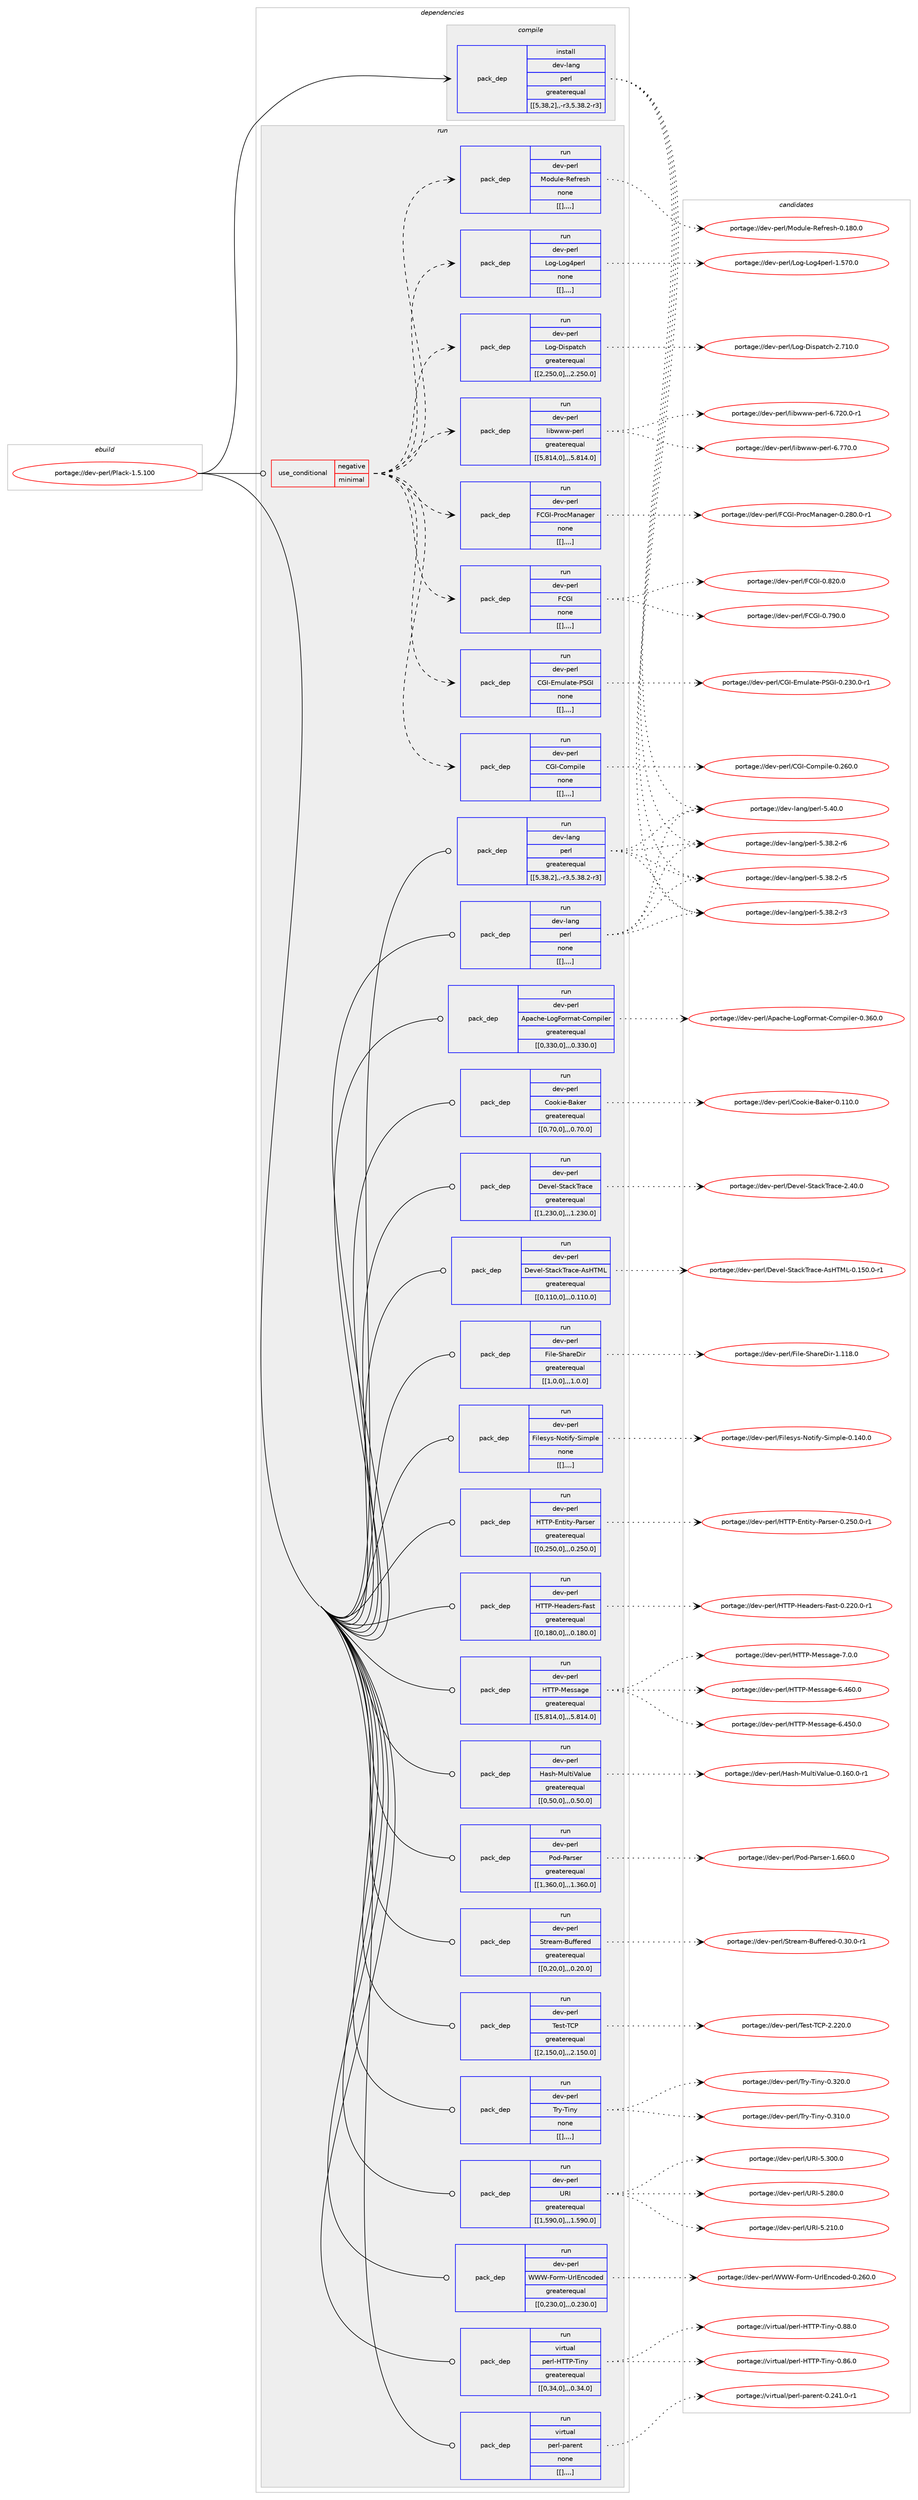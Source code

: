 digraph prolog {

# *************
# Graph options
# *************

newrank=true;
concentrate=true;
compound=true;
graph [rankdir=LR,fontname=Helvetica,fontsize=10,ranksep=1.5];#, ranksep=2.5, nodesep=0.2];
edge  [arrowhead=vee];
node  [fontname=Helvetica,fontsize=10];

# **********
# The ebuild
# **********

subgraph cluster_leftcol {
color=gray;
label=<<i>ebuild</i>>;
id [label="portage://dev-perl/Plack-1.5.100", color=red, width=4, href="../dev-perl/Plack-1.5.100.svg"];
}

# ****************
# The dependencies
# ****************

subgraph cluster_midcol {
color=gray;
label=<<i>dependencies</i>>;
subgraph cluster_compile {
fillcolor="#eeeeee";
style=filled;
label=<<i>compile</i>>;
subgraph pack106998 {
dependency140217 [label=<<TABLE BORDER="0" CELLBORDER="1" CELLSPACING="0" CELLPADDING="4" WIDTH="220"><TR><TD ROWSPAN="6" CELLPADDING="30">pack_dep</TD></TR><TR><TD WIDTH="110">install</TD></TR><TR><TD>dev-lang</TD></TR><TR><TD>perl</TD></TR><TR><TD>greaterequal</TD></TR><TR><TD>[[5,38,2],,-r3,5.38.2-r3]</TD></TR></TABLE>>, shape=none, color=blue];
}
id:e -> dependency140217:w [weight=20,style="solid",arrowhead="vee"];
}
subgraph cluster_compileandrun {
fillcolor="#eeeeee";
style=filled;
label=<<i>compile and run</i>>;
}
subgraph cluster_run {
fillcolor="#eeeeee";
style=filled;
label=<<i>run</i>>;
subgraph cond31918 {
dependency140254 [label=<<TABLE BORDER="0" CELLBORDER="1" CELLSPACING="0" CELLPADDING="4"><TR><TD ROWSPAN="3" CELLPADDING="10">use_conditional</TD></TR><TR><TD>negative</TD></TR><TR><TD>minimal</TD></TR></TABLE>>, shape=none, color=red];
subgraph pack107084 {
dependency140336 [label=<<TABLE BORDER="0" CELLBORDER="1" CELLSPACING="0" CELLPADDING="4" WIDTH="220"><TR><TD ROWSPAN="6" CELLPADDING="30">pack_dep</TD></TR><TR><TD WIDTH="110">run</TD></TR><TR><TD>dev-perl</TD></TR><TR><TD>CGI-Compile</TD></TR><TR><TD>none</TD></TR><TR><TD>[[],,,,]</TD></TR></TABLE>>, shape=none, color=blue];
}
dependency140254:e -> dependency140336:w [weight=20,style="dashed",arrowhead="vee"];
subgraph pack107145 {
dependency140358 [label=<<TABLE BORDER="0" CELLBORDER="1" CELLSPACING="0" CELLPADDING="4" WIDTH="220"><TR><TD ROWSPAN="6" CELLPADDING="30">pack_dep</TD></TR><TR><TD WIDTH="110">run</TD></TR><TR><TD>dev-perl</TD></TR><TR><TD>CGI-Emulate-PSGI</TD></TR><TR><TD>none</TD></TR><TR><TD>[[],,,,]</TD></TR></TABLE>>, shape=none, color=blue];
}
dependency140254:e -> dependency140358:w [weight=20,style="dashed",arrowhead="vee"];
subgraph pack107153 {
dependency140361 [label=<<TABLE BORDER="0" CELLBORDER="1" CELLSPACING="0" CELLPADDING="4" WIDTH="220"><TR><TD ROWSPAN="6" CELLPADDING="30">pack_dep</TD></TR><TR><TD WIDTH="110">run</TD></TR><TR><TD>dev-perl</TD></TR><TR><TD>FCGI</TD></TR><TR><TD>none</TD></TR><TR><TD>[[],,,,]</TD></TR></TABLE>>, shape=none, color=blue];
}
dependency140254:e -> dependency140361:w [weight=20,style="dashed",arrowhead="vee"];
subgraph pack107157 {
dependency140379 [label=<<TABLE BORDER="0" CELLBORDER="1" CELLSPACING="0" CELLPADDING="4" WIDTH="220"><TR><TD ROWSPAN="6" CELLPADDING="30">pack_dep</TD></TR><TR><TD WIDTH="110">run</TD></TR><TR><TD>dev-perl</TD></TR><TR><TD>FCGI-ProcManager</TD></TR><TR><TD>none</TD></TR><TR><TD>[[],,,,]</TD></TR></TABLE>>, shape=none, color=blue];
}
dependency140254:e -> dependency140379:w [weight=20,style="dashed",arrowhead="vee"];
subgraph pack107210 {
dependency140496 [label=<<TABLE BORDER="0" CELLBORDER="1" CELLSPACING="0" CELLPADDING="4" WIDTH="220"><TR><TD ROWSPAN="6" CELLPADDING="30">pack_dep</TD></TR><TR><TD WIDTH="110">run</TD></TR><TR><TD>dev-perl</TD></TR><TR><TD>libwww-perl</TD></TR><TR><TD>greaterequal</TD></TR><TR><TD>[[5,814,0],,,5.814.0]</TD></TR></TABLE>>, shape=none, color=blue];
}
dependency140254:e -> dependency140496:w [weight=20,style="dashed",arrowhead="vee"];
subgraph pack107288 {
dependency140498 [label=<<TABLE BORDER="0" CELLBORDER="1" CELLSPACING="0" CELLPADDING="4" WIDTH="220"><TR><TD ROWSPAN="6" CELLPADDING="30">pack_dep</TD></TR><TR><TD WIDTH="110">run</TD></TR><TR><TD>dev-perl</TD></TR><TR><TD>Log-Dispatch</TD></TR><TR><TD>greaterequal</TD></TR><TR><TD>[[2,250,0],,,2.250.0]</TD></TR></TABLE>>, shape=none, color=blue];
}
dependency140254:e -> dependency140498:w [weight=20,style="dashed",arrowhead="vee"];
subgraph pack107290 {
dependency140503 [label=<<TABLE BORDER="0" CELLBORDER="1" CELLSPACING="0" CELLPADDING="4" WIDTH="220"><TR><TD ROWSPAN="6" CELLPADDING="30">pack_dep</TD></TR><TR><TD WIDTH="110">run</TD></TR><TR><TD>dev-perl</TD></TR><TR><TD>Log-Log4perl</TD></TR><TR><TD>none</TD></TR><TR><TD>[[],,,,]</TD></TR></TABLE>>, shape=none, color=blue];
}
dependency140254:e -> dependency140503:w [weight=20,style="dashed",arrowhead="vee"];
subgraph pack107294 {
dependency140508 [label=<<TABLE BORDER="0" CELLBORDER="1" CELLSPACING="0" CELLPADDING="4" WIDTH="220"><TR><TD ROWSPAN="6" CELLPADDING="30">pack_dep</TD></TR><TR><TD WIDTH="110">run</TD></TR><TR><TD>dev-perl</TD></TR><TR><TD>Module-Refresh</TD></TR><TR><TD>none</TD></TR><TR><TD>[[],,,,]</TD></TR></TABLE>>, shape=none, color=blue];
}
dependency140254:e -> dependency140508:w [weight=20,style="dashed",arrowhead="vee"];
}
id:e -> dependency140254:w [weight=20,style="solid",arrowhead="odot"];
subgraph pack107357 {
dependency140570 [label=<<TABLE BORDER="0" CELLBORDER="1" CELLSPACING="0" CELLPADDING="4" WIDTH="220"><TR><TD ROWSPAN="6" CELLPADDING="30">pack_dep</TD></TR><TR><TD WIDTH="110">run</TD></TR><TR><TD>dev-lang</TD></TR><TR><TD>perl</TD></TR><TR><TD>greaterequal</TD></TR><TR><TD>[[5,38,2],,-r3,5.38.2-r3]</TD></TR></TABLE>>, shape=none, color=blue];
}
id:e -> dependency140570:w [weight=20,style="solid",arrowhead="odot"];
subgraph pack107409 {
dependency140714 [label=<<TABLE BORDER="0" CELLBORDER="1" CELLSPACING="0" CELLPADDING="4" WIDTH="220"><TR><TD ROWSPAN="6" CELLPADDING="30">pack_dep</TD></TR><TR><TD WIDTH="110">run</TD></TR><TR><TD>dev-lang</TD></TR><TR><TD>perl</TD></TR><TR><TD>none</TD></TR><TR><TD>[[],,,,]</TD></TR></TABLE>>, shape=none, color=blue];
}
id:e -> dependency140714:w [weight=20,style="solid",arrowhead="odot"];
subgraph pack107498 {
dependency140731 [label=<<TABLE BORDER="0" CELLBORDER="1" CELLSPACING="0" CELLPADDING="4" WIDTH="220"><TR><TD ROWSPAN="6" CELLPADDING="30">pack_dep</TD></TR><TR><TD WIDTH="110">run</TD></TR><TR><TD>dev-perl</TD></TR><TR><TD>Apache-LogFormat-Compiler</TD></TR><TR><TD>greaterequal</TD></TR><TR><TD>[[0,330,0],,,0.330.0]</TD></TR></TABLE>>, shape=none, color=blue];
}
id:e -> dependency140731:w [weight=20,style="solid",arrowhead="odot"];
subgraph pack107519 {
dependency140734 [label=<<TABLE BORDER="0" CELLBORDER="1" CELLSPACING="0" CELLPADDING="4" WIDTH="220"><TR><TD ROWSPAN="6" CELLPADDING="30">pack_dep</TD></TR><TR><TD WIDTH="110">run</TD></TR><TR><TD>dev-perl</TD></TR><TR><TD>Cookie-Baker</TD></TR><TR><TD>greaterequal</TD></TR><TR><TD>[[0,70,0],,,0.70.0]</TD></TR></TABLE>>, shape=none, color=blue];
}
id:e -> dependency140734:w [weight=20,style="solid",arrowhead="odot"];
subgraph pack107522 {
dependency140738 [label=<<TABLE BORDER="0" CELLBORDER="1" CELLSPACING="0" CELLPADDING="4" WIDTH="220"><TR><TD ROWSPAN="6" CELLPADDING="30">pack_dep</TD></TR><TR><TD WIDTH="110">run</TD></TR><TR><TD>dev-perl</TD></TR><TR><TD>Devel-StackTrace</TD></TR><TR><TD>greaterequal</TD></TR><TR><TD>[[1,230,0],,,1.230.0]</TD></TR></TABLE>>, shape=none, color=blue];
}
id:e -> dependency140738:w [weight=20,style="solid",arrowhead="odot"];
subgraph pack107528 {
dependency140748 [label=<<TABLE BORDER="0" CELLBORDER="1" CELLSPACING="0" CELLPADDING="4" WIDTH="220"><TR><TD ROWSPAN="6" CELLPADDING="30">pack_dep</TD></TR><TR><TD WIDTH="110">run</TD></TR><TR><TD>dev-perl</TD></TR><TR><TD>Devel-StackTrace-AsHTML</TD></TR><TR><TD>greaterequal</TD></TR><TR><TD>[[0,110,0],,,0.110.0]</TD></TR></TABLE>>, shape=none, color=blue];
}
id:e -> dependency140748:w [weight=20,style="solid",arrowhead="odot"];
subgraph pack107549 {
dependency140784 [label=<<TABLE BORDER="0" CELLBORDER="1" CELLSPACING="0" CELLPADDING="4" WIDTH="220"><TR><TD ROWSPAN="6" CELLPADDING="30">pack_dep</TD></TR><TR><TD WIDTH="110">run</TD></TR><TR><TD>dev-perl</TD></TR><TR><TD>File-ShareDir</TD></TR><TR><TD>greaterequal</TD></TR><TR><TD>[[1,0,0],,,1.0.0]</TD></TR></TABLE>>, shape=none, color=blue];
}
id:e -> dependency140784:w [weight=20,style="solid",arrowhead="odot"];
subgraph pack107642 {
dependency140881 [label=<<TABLE BORDER="0" CELLBORDER="1" CELLSPACING="0" CELLPADDING="4" WIDTH="220"><TR><TD ROWSPAN="6" CELLPADDING="30">pack_dep</TD></TR><TR><TD WIDTH="110">run</TD></TR><TR><TD>dev-perl</TD></TR><TR><TD>Filesys-Notify-Simple</TD></TR><TR><TD>none</TD></TR><TR><TD>[[],,,,]</TD></TR></TABLE>>, shape=none, color=blue];
}
id:e -> dependency140881:w [weight=20,style="solid",arrowhead="odot"];
subgraph pack107666 {
dependency140904 [label=<<TABLE BORDER="0" CELLBORDER="1" CELLSPACING="0" CELLPADDING="4" WIDTH="220"><TR><TD ROWSPAN="6" CELLPADDING="30">pack_dep</TD></TR><TR><TD WIDTH="110">run</TD></TR><TR><TD>dev-perl</TD></TR><TR><TD>HTTP-Entity-Parser</TD></TR><TR><TD>greaterequal</TD></TR><TR><TD>[[0,250,0],,,0.250.0]</TD></TR></TABLE>>, shape=none, color=blue];
}
id:e -> dependency140904:w [weight=20,style="solid",arrowhead="odot"];
subgraph pack107685 {
dependency140908 [label=<<TABLE BORDER="0" CELLBORDER="1" CELLSPACING="0" CELLPADDING="4" WIDTH="220"><TR><TD ROWSPAN="6" CELLPADDING="30">pack_dep</TD></TR><TR><TD WIDTH="110">run</TD></TR><TR><TD>dev-perl</TD></TR><TR><TD>HTTP-Headers-Fast</TD></TR><TR><TD>greaterequal</TD></TR><TR><TD>[[0,180,0],,,0.180.0]</TD></TR></TABLE>>, shape=none, color=blue];
}
id:e -> dependency140908:w [weight=20,style="solid",arrowhead="odot"];
subgraph pack107692 {
dependency140928 [label=<<TABLE BORDER="0" CELLBORDER="1" CELLSPACING="0" CELLPADDING="4" WIDTH="220"><TR><TD ROWSPAN="6" CELLPADDING="30">pack_dep</TD></TR><TR><TD WIDTH="110">run</TD></TR><TR><TD>dev-perl</TD></TR><TR><TD>HTTP-Message</TD></TR><TR><TD>greaterequal</TD></TR><TR><TD>[[5,814,0],,,5.814.0]</TD></TR></TABLE>>, shape=none, color=blue];
}
id:e -> dependency140928:w [weight=20,style="solid",arrowhead="odot"];
subgraph pack107723 {
dependency140946 [label=<<TABLE BORDER="0" CELLBORDER="1" CELLSPACING="0" CELLPADDING="4" WIDTH="220"><TR><TD ROWSPAN="6" CELLPADDING="30">pack_dep</TD></TR><TR><TD WIDTH="110">run</TD></TR><TR><TD>dev-perl</TD></TR><TR><TD>Hash-MultiValue</TD></TR><TR><TD>greaterequal</TD></TR><TR><TD>[[0,50,0],,,0.50.0]</TD></TR></TABLE>>, shape=none, color=blue];
}
id:e -> dependency140946:w [weight=20,style="solid",arrowhead="odot"];
subgraph pack107744 {
dependency141004 [label=<<TABLE BORDER="0" CELLBORDER="1" CELLSPACING="0" CELLPADDING="4" WIDTH="220"><TR><TD ROWSPAN="6" CELLPADDING="30">pack_dep</TD></TR><TR><TD WIDTH="110">run</TD></TR><TR><TD>dev-perl</TD></TR><TR><TD>Pod-Parser</TD></TR><TR><TD>greaterequal</TD></TR><TR><TD>[[1,360,0],,,1.360.0]</TD></TR></TABLE>>, shape=none, color=blue];
}
id:e -> dependency141004:w [weight=20,style="solid",arrowhead="odot"];
subgraph pack107814 {
dependency141039 [label=<<TABLE BORDER="0" CELLBORDER="1" CELLSPACING="0" CELLPADDING="4" WIDTH="220"><TR><TD ROWSPAN="6" CELLPADDING="30">pack_dep</TD></TR><TR><TD WIDTH="110">run</TD></TR><TR><TD>dev-perl</TD></TR><TR><TD>Stream-Buffered</TD></TR><TR><TD>greaterequal</TD></TR><TR><TD>[[0,20,0],,,0.20.0]</TD></TR></TABLE>>, shape=none, color=blue];
}
id:e -> dependency141039:w [weight=20,style="solid",arrowhead="odot"];
subgraph pack107836 {
dependency141063 [label=<<TABLE BORDER="0" CELLBORDER="1" CELLSPACING="0" CELLPADDING="4" WIDTH="220"><TR><TD ROWSPAN="6" CELLPADDING="30">pack_dep</TD></TR><TR><TD WIDTH="110">run</TD></TR><TR><TD>dev-perl</TD></TR><TR><TD>Test-TCP</TD></TR><TR><TD>greaterequal</TD></TR><TR><TD>[[2,150,0],,,2.150.0]</TD></TR></TABLE>>, shape=none, color=blue];
}
id:e -> dependency141063:w [weight=20,style="solid",arrowhead="odot"];
subgraph pack107843 {
dependency141108 [label=<<TABLE BORDER="0" CELLBORDER="1" CELLSPACING="0" CELLPADDING="4" WIDTH="220"><TR><TD ROWSPAN="6" CELLPADDING="30">pack_dep</TD></TR><TR><TD WIDTH="110">run</TD></TR><TR><TD>dev-perl</TD></TR><TR><TD>Try-Tiny</TD></TR><TR><TD>none</TD></TR><TR><TD>[[],,,,]</TD></TR></TABLE>>, shape=none, color=blue];
}
id:e -> dependency141108:w [weight=20,style="solid",arrowhead="odot"];
subgraph pack107883 {
dependency141134 [label=<<TABLE BORDER="0" CELLBORDER="1" CELLSPACING="0" CELLPADDING="4" WIDTH="220"><TR><TD ROWSPAN="6" CELLPADDING="30">pack_dep</TD></TR><TR><TD WIDTH="110">run</TD></TR><TR><TD>dev-perl</TD></TR><TR><TD>URI</TD></TR><TR><TD>greaterequal</TD></TR><TR><TD>[[1,590,0],,,1.590.0]</TD></TR></TABLE>>, shape=none, color=blue];
}
id:e -> dependency141134:w [weight=20,style="solid",arrowhead="odot"];
subgraph pack107927 {
dependency141153 [label=<<TABLE BORDER="0" CELLBORDER="1" CELLSPACING="0" CELLPADDING="4" WIDTH="220"><TR><TD ROWSPAN="6" CELLPADDING="30">pack_dep</TD></TR><TR><TD WIDTH="110">run</TD></TR><TR><TD>dev-perl</TD></TR><TR><TD>WWW-Form-UrlEncoded</TD></TR><TR><TD>greaterequal</TD></TR><TR><TD>[[0,230,0],,,0.230.0]</TD></TR></TABLE>>, shape=none, color=blue];
}
id:e -> dependency141153:w [weight=20,style="solid",arrowhead="odot"];
subgraph pack107943 {
dependency141192 [label=<<TABLE BORDER="0" CELLBORDER="1" CELLSPACING="0" CELLPADDING="4" WIDTH="220"><TR><TD ROWSPAN="6" CELLPADDING="30">pack_dep</TD></TR><TR><TD WIDTH="110">run</TD></TR><TR><TD>virtual</TD></TR><TR><TD>perl-HTTP-Tiny</TD></TR><TR><TD>greaterequal</TD></TR><TR><TD>[[0,34,0],,,0.34.0]</TD></TR></TABLE>>, shape=none, color=blue];
}
id:e -> dependency141192:w [weight=20,style="solid",arrowhead="odot"];
subgraph pack107959 {
dependency141207 [label=<<TABLE BORDER="0" CELLBORDER="1" CELLSPACING="0" CELLPADDING="4" WIDTH="220"><TR><TD ROWSPAN="6" CELLPADDING="30">pack_dep</TD></TR><TR><TD WIDTH="110">run</TD></TR><TR><TD>virtual</TD></TR><TR><TD>perl-parent</TD></TR><TR><TD>none</TD></TR><TR><TD>[[],,,,]</TD></TR></TABLE>>, shape=none, color=blue];
}
id:e -> dependency141207:w [weight=20,style="solid",arrowhead="odot"];
}
}

# **************
# The candidates
# **************

subgraph cluster_choices {
rank=same;
color=gray;
label=<<i>candidates</i>>;

subgraph choice107425 {
color=black;
nodesep=1;
choice10010111845108971101034711210111410845534652484648 [label="portage://dev-lang/perl-5.40.0", color=red, width=4,href="../dev-lang/perl-5.40.0.svg"];
choice100101118451089711010347112101114108455346515646504511454 [label="portage://dev-lang/perl-5.38.2-r6", color=red, width=4,href="../dev-lang/perl-5.38.2-r6.svg"];
choice100101118451089711010347112101114108455346515646504511453 [label="portage://dev-lang/perl-5.38.2-r5", color=red, width=4,href="../dev-lang/perl-5.38.2-r5.svg"];
choice100101118451089711010347112101114108455346515646504511451 [label="portage://dev-lang/perl-5.38.2-r3", color=red, width=4,href="../dev-lang/perl-5.38.2-r3.svg"];
dependency140217:e -> choice10010111845108971101034711210111410845534652484648:w [style=dotted,weight="100"];
dependency140217:e -> choice100101118451089711010347112101114108455346515646504511454:w [style=dotted,weight="100"];
dependency140217:e -> choice100101118451089711010347112101114108455346515646504511453:w [style=dotted,weight="100"];
dependency140217:e -> choice100101118451089711010347112101114108455346515646504511451:w [style=dotted,weight="100"];
}
subgraph choice107431 {
color=black;
nodesep=1;
choice100101118451121011141084767717345671111091121051081014548465054484648 [label="portage://dev-perl/CGI-Compile-0.260.0", color=red, width=4,href="../dev-perl/CGI-Compile-0.260.0.svg"];
dependency140336:e -> choice100101118451121011141084767717345671111091121051081014548465054484648:w [style=dotted,weight="100"];
}
subgraph choice107433 {
color=black;
nodesep=1;
choice1001011184511210111410847677173456910911710897116101458083717345484650514846484511449 [label="portage://dev-perl/CGI-Emulate-PSGI-0.230.0-r1", color=red, width=4,href="../dev-perl/CGI-Emulate-PSGI-0.230.0-r1.svg"];
dependency140358:e -> choice1001011184511210111410847677173456910911710897116101458083717345484650514846484511449:w [style=dotted,weight="100"];
}
subgraph choice107438 {
color=black;
nodesep=1;
choice1001011184511210111410847706771734548465650484648 [label="portage://dev-perl/FCGI-0.820.0", color=red, width=4,href="../dev-perl/FCGI-0.820.0.svg"];
choice1001011184511210111410847706771734548465557484648 [label="portage://dev-perl/FCGI-0.790.0", color=red, width=4,href="../dev-perl/FCGI-0.790.0.svg"];
dependency140361:e -> choice1001011184511210111410847706771734548465650484648:w [style=dotted,weight="100"];
dependency140361:e -> choice1001011184511210111410847706771734548465557484648:w [style=dotted,weight="100"];
}
subgraph choice107442 {
color=black;
nodesep=1;
choice10010111845112101114108477067717345801141119977971109710310111445484650564846484511449 [label="portage://dev-perl/FCGI-ProcManager-0.280.0-r1", color=red, width=4,href="../dev-perl/FCGI-ProcManager-0.280.0-r1.svg"];
dependency140379:e -> choice10010111845112101114108477067717345801141119977971109710310111445484650564846484511449:w [style=dotted,weight="100"];
}
subgraph choice107444 {
color=black;
nodesep=1;
choice100101118451121011141084710810598119119119451121011141084554465555484648 [label="portage://dev-perl/libwww-perl-6.770.0", color=red, width=4,href="../dev-perl/libwww-perl-6.770.0.svg"];
choice1001011184511210111410847108105981191191194511210111410845544655504846484511449 [label="portage://dev-perl/libwww-perl-6.720.0-r1", color=red, width=4,href="../dev-perl/libwww-perl-6.720.0-r1.svg"];
dependency140496:e -> choice100101118451121011141084710810598119119119451121011141084554465555484648:w [style=dotted,weight="100"];
dependency140496:e -> choice1001011184511210111410847108105981191191194511210111410845544655504846484511449:w [style=dotted,weight="100"];
}
subgraph choice107449 {
color=black;
nodesep=1;
choice100101118451121011141084776111103456810511511297116991044550465549484648 [label="portage://dev-perl/Log-Dispatch-2.710.0", color=red, width=4,href="../dev-perl/Log-Dispatch-2.710.0.svg"];
dependency140498:e -> choice100101118451121011141084776111103456810511511297116991044550465549484648:w [style=dotted,weight="100"];
}
subgraph choice107462 {
color=black;
nodesep=1;
choice1001011184511210111410847761111034576111103521121011141084549465355484648 [label="portage://dev-perl/Log-Log4perl-1.570.0", color=red, width=4,href="../dev-perl/Log-Log4perl-1.570.0.svg"];
dependency140503:e -> choice1001011184511210111410847761111034576111103521121011141084549465355484648:w [style=dotted,weight="100"];
}
subgraph choice107522 {
color=black;
nodesep=1;
choice10010111845112101114108477711110011710810145821011021141011151044548464956484648 [label="portage://dev-perl/Module-Refresh-0.180.0", color=red, width=4,href="../dev-perl/Module-Refresh-0.180.0.svg"];
dependency140508:e -> choice10010111845112101114108477711110011710810145821011021141011151044548464956484648:w [style=dotted,weight="100"];
}
subgraph choice107524 {
color=black;
nodesep=1;
choice10010111845108971101034711210111410845534652484648 [label="portage://dev-lang/perl-5.40.0", color=red, width=4,href="../dev-lang/perl-5.40.0.svg"];
choice100101118451089711010347112101114108455346515646504511454 [label="portage://dev-lang/perl-5.38.2-r6", color=red, width=4,href="../dev-lang/perl-5.38.2-r6.svg"];
choice100101118451089711010347112101114108455346515646504511453 [label="portage://dev-lang/perl-5.38.2-r5", color=red, width=4,href="../dev-lang/perl-5.38.2-r5.svg"];
choice100101118451089711010347112101114108455346515646504511451 [label="portage://dev-lang/perl-5.38.2-r3", color=red, width=4,href="../dev-lang/perl-5.38.2-r3.svg"];
dependency140570:e -> choice10010111845108971101034711210111410845534652484648:w [style=dotted,weight="100"];
dependency140570:e -> choice100101118451089711010347112101114108455346515646504511454:w [style=dotted,weight="100"];
dependency140570:e -> choice100101118451089711010347112101114108455346515646504511453:w [style=dotted,weight="100"];
dependency140570:e -> choice100101118451089711010347112101114108455346515646504511451:w [style=dotted,weight="100"];
}
subgraph choice107541 {
color=black;
nodesep=1;
choice10010111845108971101034711210111410845534652484648 [label="portage://dev-lang/perl-5.40.0", color=red, width=4,href="../dev-lang/perl-5.40.0.svg"];
choice100101118451089711010347112101114108455346515646504511454 [label="portage://dev-lang/perl-5.38.2-r6", color=red, width=4,href="../dev-lang/perl-5.38.2-r6.svg"];
choice100101118451089711010347112101114108455346515646504511453 [label="portage://dev-lang/perl-5.38.2-r5", color=red, width=4,href="../dev-lang/perl-5.38.2-r5.svg"];
choice100101118451089711010347112101114108455346515646504511451 [label="portage://dev-lang/perl-5.38.2-r3", color=red, width=4,href="../dev-lang/perl-5.38.2-r3.svg"];
dependency140714:e -> choice10010111845108971101034711210111410845534652484648:w [style=dotted,weight="100"];
dependency140714:e -> choice100101118451089711010347112101114108455346515646504511454:w [style=dotted,weight="100"];
dependency140714:e -> choice100101118451089711010347112101114108455346515646504511453:w [style=dotted,weight="100"];
dependency140714:e -> choice100101118451089711010347112101114108455346515646504511451:w [style=dotted,weight="100"];
}
subgraph choice107551 {
color=black;
nodesep=1;
choice10010111845112101114108476511297991041014576111103701111141099711645671111091121051081011144548465154484648 [label="portage://dev-perl/Apache-LogFormat-Compiler-0.360.0", color=red, width=4,href="../dev-perl/Apache-LogFormat-Compiler-0.360.0.svg"];
dependency140731:e -> choice10010111845112101114108476511297991041014576111103701111141099711645671111091121051081011144548465154484648:w [style=dotted,weight="100"];
}
subgraph choice107553 {
color=black;
nodesep=1;
choice1001011184511210111410847671111111071051014566971071011144548464949484648 [label="portage://dev-perl/Cookie-Baker-0.110.0", color=red, width=4,href="../dev-perl/Cookie-Baker-0.110.0.svg"];
dependency140734:e -> choice1001011184511210111410847671111111071051014566971071011144548464949484648:w [style=dotted,weight="100"];
}
subgraph choice107603 {
color=black;
nodesep=1;
choice1001011184511210111410847681011181011084583116979910784114979910145504652484648 [label="portage://dev-perl/Devel-StackTrace-2.40.0", color=red, width=4,href="../dev-perl/Devel-StackTrace-2.40.0.svg"];
dependency140738:e -> choice1001011184511210111410847681011181011084583116979910784114979910145504652484648:w [style=dotted,weight="100"];
}
subgraph choice107652 {
color=black;
nodesep=1;
choice1001011184511210111410847681011181011084583116979910784114979910145651157284777645484649534846484511449 [label="portage://dev-perl/Devel-StackTrace-AsHTML-0.150.0-r1", color=red, width=4,href="../dev-perl/Devel-StackTrace-AsHTML-0.150.0-r1.svg"];
dependency140748:e -> choice1001011184511210111410847681011181011084583116979910784114979910145651157284777645484649534846484511449:w [style=dotted,weight="100"];
}
subgraph choice107747 {
color=black;
nodesep=1;
choice100101118451121011141084770105108101458310497114101681051144549464949564648 [label="portage://dev-perl/File-ShareDir-1.118.0", color=red, width=4,href="../dev-perl/File-ShareDir-1.118.0.svg"];
dependency140784:e -> choice100101118451121011141084770105108101458310497114101681051144549464949564648:w [style=dotted,weight="100"];
}
subgraph choice107751 {
color=black;
nodesep=1;
choice100101118451121011141084770105108101115121115457811111610510212145831051091121081014548464952484648 [label="portage://dev-perl/Filesys-Notify-Simple-0.140.0", color=red, width=4,href="../dev-perl/Filesys-Notify-Simple-0.140.0.svg"];
dependency140881:e -> choice100101118451121011141084770105108101115121115457811111610510212145831051091121081014548464952484648:w [style=dotted,weight="100"];
}
subgraph choice107755 {
color=black;
nodesep=1;
choice100101118451121011141084772848480456911011610511612145809711411510111445484650534846484511449 [label="portage://dev-perl/HTTP-Entity-Parser-0.250.0-r1", color=red, width=4,href="../dev-perl/HTTP-Entity-Parser-0.250.0-r1.svg"];
dependency140904:e -> choice100101118451121011141084772848480456911011610511612145809711411510111445484650534846484511449:w [style=dotted,weight="100"];
}
subgraph choice107758 {
color=black;
nodesep=1;
choice10010111845112101114108477284848045721019710010111411545709711511645484650504846484511449 [label="portage://dev-perl/HTTP-Headers-Fast-0.220.0-r1", color=red, width=4,href="../dev-perl/HTTP-Headers-Fast-0.220.0-r1.svg"];
dependency140908:e -> choice10010111845112101114108477284848045721019710010111411545709711511645484650504846484511449:w [style=dotted,weight="100"];
}
subgraph choice107765 {
color=black;
nodesep=1;
choice100101118451121011141084772848480457710111511597103101455546484648 [label="portage://dev-perl/HTTP-Message-7.0.0", color=red, width=4,href="../dev-perl/HTTP-Message-7.0.0.svg"];
choice1001011184511210111410847728484804577101115115971031014554465254484648 [label="portage://dev-perl/HTTP-Message-6.460.0", color=red, width=4,href="../dev-perl/HTTP-Message-6.460.0.svg"];
choice1001011184511210111410847728484804577101115115971031014554465253484648 [label="portage://dev-perl/HTTP-Message-6.450.0", color=red, width=4,href="../dev-perl/HTTP-Message-6.450.0.svg"];
dependency140928:e -> choice100101118451121011141084772848480457710111511597103101455546484648:w [style=dotted,weight="100"];
dependency140928:e -> choice1001011184511210111410847728484804577101115115971031014554465254484648:w [style=dotted,weight="100"];
dependency140928:e -> choice1001011184511210111410847728484804577101115115971031014554465253484648:w [style=dotted,weight="100"];
}
subgraph choice107867 {
color=black;
nodesep=1;
choice100101118451121011141084772971151044577117108116105869710811710145484649544846484511449 [label="portage://dev-perl/Hash-MultiValue-0.160.0-r1", color=red, width=4,href="../dev-perl/Hash-MultiValue-0.160.0-r1.svg"];
dependency140946:e -> choice100101118451121011141084772971151044577117108116105869710811710145484649544846484511449:w [style=dotted,weight="100"];
}
subgraph choice107870 {
color=black;
nodesep=1;
choice1001011184511210111410847801111004580971141151011144549465454484648 [label="portage://dev-perl/Pod-Parser-1.660.0", color=red, width=4,href="../dev-perl/Pod-Parser-1.660.0.svg"];
dependency141004:e -> choice1001011184511210111410847801111004580971141151011144549465454484648:w [style=dotted,weight="100"];
}
subgraph choice107895 {
color=black;
nodesep=1;
choice100101118451121011141084783116114101971094566117102102101114101100454846514846484511449 [label="portage://dev-perl/Stream-Buffered-0.30.0-r1", color=red, width=4,href="../dev-perl/Stream-Buffered-0.30.0-r1.svg"];
dependency141039:e -> choice100101118451121011141084783116114101971094566117102102101114101100454846514846484511449:w [style=dotted,weight="100"];
}
subgraph choice107898 {
color=black;
nodesep=1;
choice100101118451121011141084784101115116458467804550465050484648 [label="portage://dev-perl/Test-TCP-2.220.0", color=red, width=4,href="../dev-perl/Test-TCP-2.220.0.svg"];
dependency141063:e -> choice100101118451121011141084784101115116458467804550465050484648:w [style=dotted,weight="100"];
}
subgraph choice107945 {
color=black;
nodesep=1;
choice10010111845112101114108478411412145841051101214548465150484648 [label="portage://dev-perl/Try-Tiny-0.320.0", color=red, width=4,href="../dev-perl/Try-Tiny-0.320.0.svg"];
choice10010111845112101114108478411412145841051101214548465149484648 [label="portage://dev-perl/Try-Tiny-0.310.0", color=red, width=4,href="../dev-perl/Try-Tiny-0.310.0.svg"];
dependency141108:e -> choice10010111845112101114108478411412145841051101214548465150484648:w [style=dotted,weight="100"];
dependency141108:e -> choice10010111845112101114108478411412145841051101214548465149484648:w [style=dotted,weight="100"];
}
subgraph choice107977 {
color=black;
nodesep=1;
choice10010111845112101114108478582734553465148484648 [label="portage://dev-perl/URI-5.300.0", color=red, width=4,href="../dev-perl/URI-5.300.0.svg"];
choice10010111845112101114108478582734553465056484648 [label="portage://dev-perl/URI-5.280.0", color=red, width=4,href="../dev-perl/URI-5.280.0.svg"];
choice10010111845112101114108478582734553465049484648 [label="portage://dev-perl/URI-5.210.0", color=red, width=4,href="../dev-perl/URI-5.210.0.svg"];
dependency141134:e -> choice10010111845112101114108478582734553465148484648:w [style=dotted,weight="100"];
dependency141134:e -> choice10010111845112101114108478582734553465056484648:w [style=dotted,weight="100"];
dependency141134:e -> choice10010111845112101114108478582734553465049484648:w [style=dotted,weight="100"];
}
subgraph choice108003 {
color=black;
nodesep=1;
choice10010111845112101114108478787874570111114109458511410869110991111001011004548465054484648 [label="portage://dev-perl/WWW-Form-UrlEncoded-0.260.0", color=red, width=4,href="../dev-perl/WWW-Form-UrlEncoded-0.260.0.svg"];
dependency141153:e -> choice10010111845112101114108478787874570111114109458511410869110991111001011004548465054484648:w [style=dotted,weight="100"];
}
subgraph choice108007 {
color=black;
nodesep=1;
choice11810511411611797108471121011141084572848480458410511012145484656564648 [label="portage://virtual/perl-HTTP-Tiny-0.88.0", color=red, width=4,href="../virtual/perl-HTTP-Tiny-0.88.0.svg"];
choice11810511411611797108471121011141084572848480458410511012145484656544648 [label="portage://virtual/perl-HTTP-Tiny-0.86.0", color=red, width=4,href="../virtual/perl-HTTP-Tiny-0.86.0.svg"];
dependency141192:e -> choice11810511411611797108471121011141084572848480458410511012145484656564648:w [style=dotted,weight="100"];
dependency141192:e -> choice11810511411611797108471121011141084572848480458410511012145484656544648:w [style=dotted,weight="100"];
}
subgraph choice108043 {
color=black;
nodesep=1;
choice1181051141161179710847112101114108451129711410111011645484650524946484511449 [label="portage://virtual/perl-parent-0.241.0-r1", color=red, width=4,href="../virtual/perl-parent-0.241.0-r1.svg"];
dependency141207:e -> choice1181051141161179710847112101114108451129711410111011645484650524946484511449:w [style=dotted,weight="100"];
}
}

}
